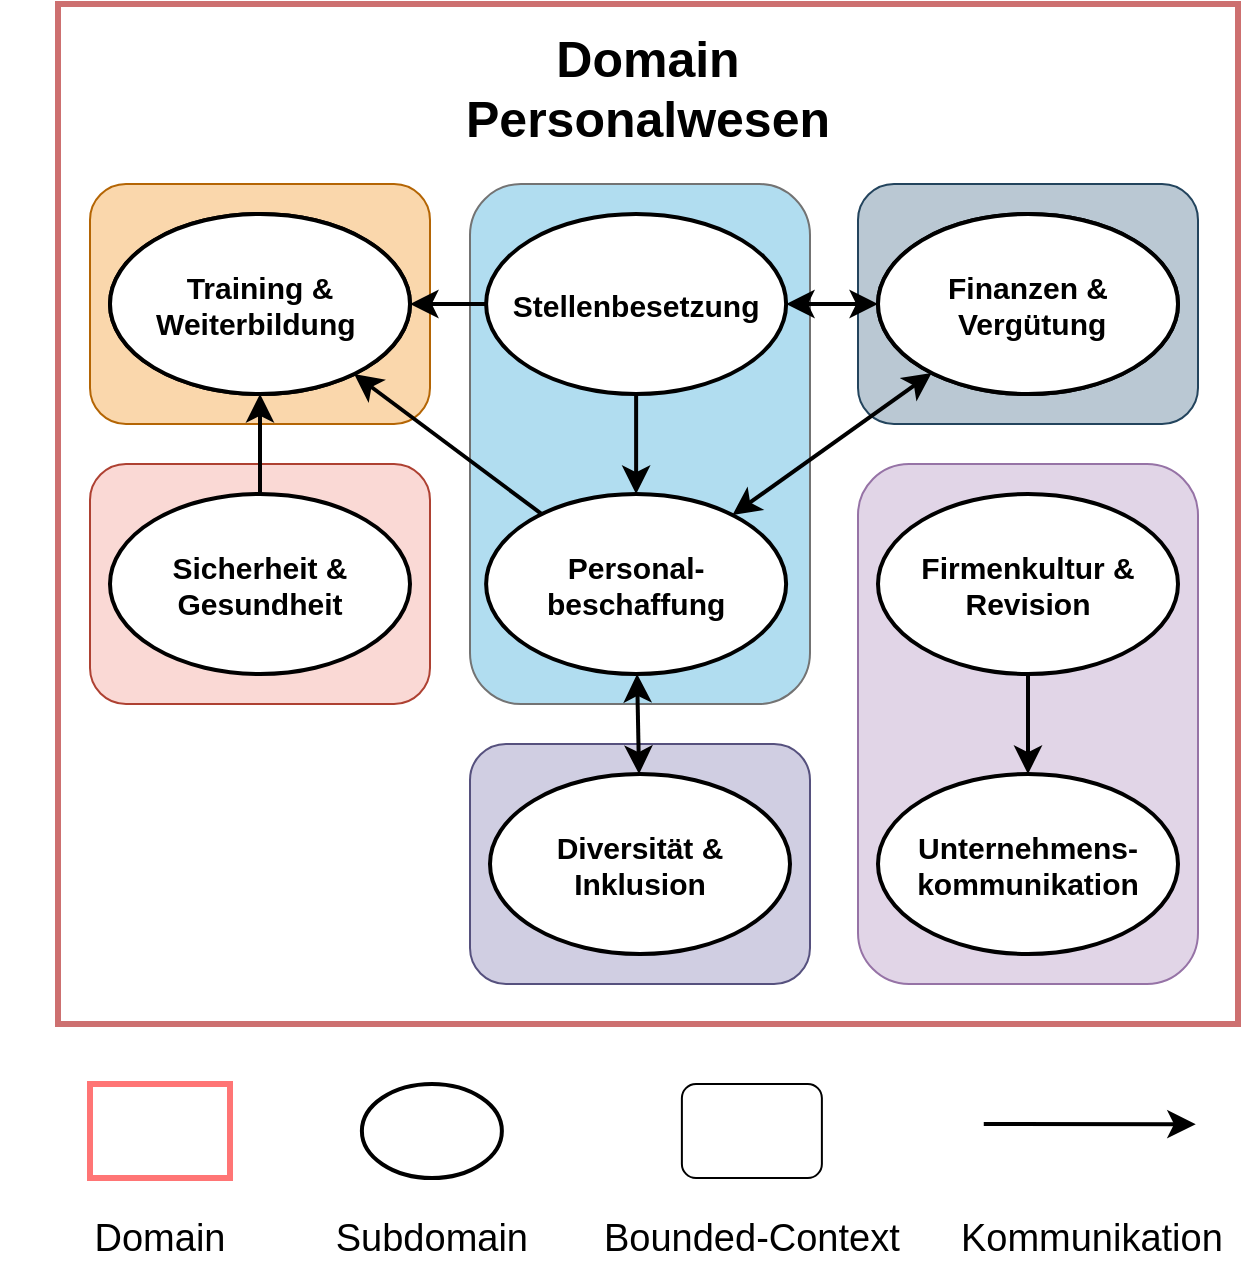 <mxfile version="15.7.3" type="device"><diagram id="em6OcpM634zjHCqO6JAe" name="Seite-1"><mxGraphModel dx="918" dy="1681" grid="1" gridSize="10" guides="1" tooltips="1" connect="1" arrows="1" fold="1" page="1" pageScale="1" pageWidth="1169" pageHeight="827" math="0" shadow="0"><root><mxCell id="0"/><mxCell id="1" parent="0"/><mxCell id="kK6dEHYtJTtSMkmpJkQH-8" value="" style="rounded=0;whiteSpace=wrap;html=1;fillColor=none;strokeColor=#B83434;strokeWidth=3;opacity=70;" parent="1" vertex="1"><mxGeometry x="270" y="-540" width="590" height="510" as="geometry"/></mxCell><mxCell id="kK6dEHYtJTtSMkmpJkQH-6" value="" style="rounded=1;strokeWidth=1;fillWeight=4;hachureGap=8;hachureAngle=45;fillColor=#e1d5e7;sketch=0;fontSize=25;strokeColor=#9673a6;shadow=0;glass=0;fillStyle=solid;" parent="1" vertex="1"><mxGeometry x="670" y="-310" width="170" height="260" as="geometry"/></mxCell><mxCell id="ENPaCI_oaSRyxTM-L0yz-32" value="" style="rounded=1;strokeWidth=1;fillWeight=4;hachureGap=8;hachureAngle=45;fillColor=#d0cee2;sketch=0;fontSize=25;strokeColor=#56517e;shadow=0;glass=0;fillStyle=solid;" parent="1" vertex="1"><mxGeometry x="476" y="-170" width="170" height="120" as="geometry"/></mxCell><mxCell id="ENPaCI_oaSRyxTM-L0yz-31" value="" style="rounded=1;strokeWidth=1;fillWeight=4;hachureGap=8;hachureAngle=45;fillColor=#bac8d3;sketch=0;fontSize=25;strokeColor=#23445d;shadow=0;glass=0;fillStyle=solid;" parent="1" vertex="1"><mxGeometry x="670" y="-450" width="170" height="120" as="geometry"/></mxCell><mxCell id="ENPaCI_oaSRyxTM-L0yz-30" value="" style="rounded=1;strokeWidth=1;fillWeight=4;hachureGap=8;hachureAngle=45;fillColor=#fad7ac;sketch=0;fontSize=25;strokeColor=#b46504;shadow=0;glass=0;fillStyle=solid;" parent="1" vertex="1"><mxGeometry x="286" y="-450" width="170" height="120" as="geometry"/></mxCell><mxCell id="ENPaCI_oaSRyxTM-L0yz-29" value="" style="rounded=1;strokeWidth=1;fillWeight=4;hachureGap=8;hachureAngle=45;fillColor=#fad9d5;sketch=0;fontSize=25;strokeColor=#ae4132;shadow=0;glass=0;fillStyle=solid;" parent="1" vertex="1"><mxGeometry x="286" y="-310" width="170" height="120" as="geometry"/></mxCell><mxCell id="ENPaCI_oaSRyxTM-L0yz-26" value="" style="rounded=1;strokeWidth=1;fillWeight=4;hachureGap=8;hachureAngle=45;fillColor=#b1ddf0;sketch=0;fontSize=25;strokeColor=#737373;shadow=0;glass=0;fillStyle=solid;" parent="1" vertex="1"><mxGeometry x="476" y="-450" width="170" height="260" as="geometry"/></mxCell><mxCell id="ENPaCI_oaSRyxTM-L0yz-1" value="Personal-&#10;beschaffung" style="ellipse;fontStyle=1;strokeWidth=2;fontSize=15;fontColor=#000000;fillColor=#FFFFFF;strokeColor=#000000;" parent="1" vertex="1"><mxGeometry x="484.06" y="-295" width="150" height="90" as="geometry"/></mxCell><mxCell id="ENPaCI_oaSRyxTM-L0yz-4" value="Stellenbesetzung" style="ellipse;fontStyle=1;strokeWidth=2;fontSize=15;fontColor=#000000;fillColor=#FFFFFF;strokeColor=#000000;" parent="1" vertex="1"><mxGeometry x="484.06" y="-435" width="150" height="90" as="geometry"/></mxCell><mxCell id="ENPaCI_oaSRyxTM-L0yz-5" value="Training &amp; &#10;Weiterbildung " style="ellipse;fontStyle=1;strokeWidth=2;" parent="1" vertex="1"><mxGeometry x="296" y="-435" width="150" height="90" as="geometry"/></mxCell><mxCell id="ENPaCI_oaSRyxTM-L0yz-6" value="Diversität &amp; &#10;Inklusion" style="ellipse;fontStyle=1;strokeWidth=2;strokeColor=#000000;fillColor=#FFFFFF;fontSize=15;" parent="1" vertex="1"><mxGeometry x="486" y="-155" width="150" height="90" as="geometry"/></mxCell><mxCell id="ENPaCI_oaSRyxTM-L0yz-7" value="Firmenkultur &amp; &#10;Revision" style="ellipse;fontStyle=1;strokeWidth=2;fillColor=#FFFFFF;strokeColor=#000000;fontSize=15;" parent="1" vertex="1"><mxGeometry x="680" y="-295" width="150" height="90" as="geometry"/></mxCell><mxCell id="ENPaCI_oaSRyxTM-L0yz-8" value="Sicherheit &amp; &#10;Gesundheit" style="ellipse;fontStyle=1;strokeWidth=2;strokeColor=#000000;fillColor=#FFFFFF;fontSize=15;" parent="1" vertex="1"><mxGeometry x="296" y="-295" width="150" height="90" as="geometry"/></mxCell><mxCell id="ENPaCI_oaSRyxTM-L0yz-9" value="Finanzen &amp;&#10; Vergütung" style="ellipse;fontStyle=1;strokeWidth=2;" parent="1" vertex="1"><mxGeometry x="680" y="-435" width="150" height="90" as="geometry"/></mxCell><mxCell id="ENPaCI_oaSRyxTM-L0yz-19" value="Unternehmens-&#10;kommunikation" style="ellipse;fontStyle=1;strokeWidth=2;strokeColor=#000000;fillColor=#FFFFFF;fontSize=15;" parent="1" vertex="1"><mxGeometry x="680" y="-155" width="150" height="90" as="geometry"/></mxCell><mxCell id="ENPaCI_oaSRyxTM-L0yz-11" value="" style="endArrow=classic;startArrow=classic;rounded=0;fontSize=25;strokeWidth=2;endSize=8;startSize=8;strokeColor=#000000;" parent="1" source="ENPaCI_oaSRyxTM-L0yz-6" target="ENPaCI_oaSRyxTM-L0yz-1" edge="1"><mxGeometry width="50" height="50" relative="1" as="geometry"><mxPoint x="226.5" y="463" as="sourcePoint"/><mxPoint x="276.5" y="413" as="targetPoint"/></mxGeometry></mxCell><mxCell id="ENPaCI_oaSRyxTM-L0yz-12" value="" style="endArrow=classic;startArrow=classic;rounded=0;fontSize=25;strokeWidth=2;endSize=8;startSize=8;strokeColor=#000000;" parent="1" source="ENPaCI_oaSRyxTM-L0yz-9" target="ENPaCI_oaSRyxTM-L0yz-1" edge="1"><mxGeometry width="50" height="50" relative="1" as="geometry"><mxPoint x="256.5" y="453" as="sourcePoint"/><mxPoint x="306.5" y="403" as="targetPoint"/></mxGeometry></mxCell><mxCell id="ENPaCI_oaSRyxTM-L0yz-13" value="" style="endArrow=classic;startArrow=classic;rounded=0;fontSize=25;strokeColor=#000000;strokeWidth=2;endSize=8;startSize=8;" parent="1" source="ENPaCI_oaSRyxTM-L0yz-9" target="ENPaCI_oaSRyxTM-L0yz-4" edge="1"><mxGeometry width="50" height="50" relative="1" as="geometry"><mxPoint x="286.5" y="453" as="sourcePoint"/><mxPoint x="336.5" y="403" as="targetPoint"/></mxGeometry></mxCell><mxCell id="ENPaCI_oaSRyxTM-L0yz-16" value="" style="endArrow=classic;rounded=0;fontSize=25;strokeWidth=2;endSize=8;startSize=8;strokeColor=#000000;" parent="1" source="ENPaCI_oaSRyxTM-L0yz-8" target="ENPaCI_oaSRyxTM-L0yz-5" edge="1"><mxGeometry width="50" height="50" relative="1" as="geometry"><mxPoint x="206.5" y="383" as="sourcePoint"/><mxPoint x="256.5" y="333" as="targetPoint"/></mxGeometry></mxCell><mxCell id="ENPaCI_oaSRyxTM-L0yz-17" value="" style="endArrow=classic;rounded=0;fontSize=25;strokeWidth=2;endSize=8;startSize=8;strokeColor=#000000;" parent="1" source="ENPaCI_oaSRyxTM-L0yz-4" target="ENPaCI_oaSRyxTM-L0yz-5" edge="1"><mxGeometry width="50" height="50" relative="1" as="geometry"><mxPoint x="306.5" y="683" as="sourcePoint"/><mxPoint x="356.5" y="633" as="targetPoint"/></mxGeometry></mxCell><mxCell id="ENPaCI_oaSRyxTM-L0yz-18" value="" style="endArrow=classic;rounded=0;fontSize=25;strokeWidth=2;endSize=8;startSize=8;strokeColor=#000000;" parent="1" source="ENPaCI_oaSRyxTM-L0yz-1" target="ENPaCI_oaSRyxTM-L0yz-5" edge="1"><mxGeometry width="50" height="50" relative="1" as="geometry"><mxPoint x="473.171" y="469.447" as="sourcePoint"/><mxPoint x="389.777" y="446.621" as="targetPoint"/></mxGeometry></mxCell><mxCell id="ENPaCI_oaSRyxTM-L0yz-24" value="" style="endArrow=classic;rounded=0;fontSize=25;strokeWidth=2;endSize=8;startSize=8;strokeColor=#000000;" parent="1" source="ENPaCI_oaSRyxTM-L0yz-7" target="ENPaCI_oaSRyxTM-L0yz-19" edge="1"><mxGeometry width="50" height="50" relative="1" as="geometry"><mxPoint x="852.37" y="324" as="sourcePoint"/><mxPoint x="902.37" y="274" as="targetPoint"/></mxGeometry></mxCell><mxCell id="ENPaCI_oaSRyxTM-L0yz-42" value="" style="fontSize=20;fillColor=none;strokeWidth=3;strokeColor=#FF7575;" parent="1" vertex="1"><mxGeometry x="286" width="70" height="47" as="geometry"/></mxCell><mxCell id="ENPaCI_oaSRyxTM-L0yz-43" value="Domain" style="text;strokeColor=none;fillColor=none;align=center;verticalAlign=middle;rounded=0;shadow=0;glass=0;sketch=1;fillStyle=solid;fontSize=19;" parent="1" vertex="1"><mxGeometry x="241" y="60" width="160" height="30" as="geometry"/></mxCell><mxCell id="ENPaCI_oaSRyxTM-L0yz-44" value="" style="ellipse;fontStyle=1;strokeWidth=2;fillColor=#FFFFFF;strokeColor=#000000;" parent="1" vertex="1"><mxGeometry x="421.94" width="70" height="47" as="geometry"/></mxCell><mxCell id="ENPaCI_oaSRyxTM-L0yz-45" value="Subdomain" style="text;strokeColor=none;fillColor=none;align=center;verticalAlign=middle;rounded=0;shadow=0;glass=0;sketch=1;fillStyle=solid;fontSize=19;" parent="1" vertex="1"><mxGeometry x="376.94" y="60" width="160" height="30" as="geometry"/></mxCell><mxCell id="ENPaCI_oaSRyxTM-L0yz-46" value="" style="rounded=1;strokeWidth=1;fillWeight=4;hachureGap=8;hachureAngle=45;sketch=0;fontSize=25;shadow=0;glass=0;fillStyle=solid;fillColor=#FFFFFF;strokeColor=#000000;" parent="1" vertex="1"><mxGeometry x="581.94" width="70" height="47" as="geometry"/></mxCell><mxCell id="ENPaCI_oaSRyxTM-L0yz-47" value="Bounded-Context" style="text;strokeColor=none;fillColor=none;align=center;verticalAlign=middle;rounded=0;shadow=0;glass=0;sketch=1;fillStyle=solid;fontSize=19;" parent="1" vertex="1"><mxGeometry x="536.94" y="60" width="160" height="30" as="geometry"/></mxCell><mxCell id="ENPaCI_oaSRyxTM-L0yz-48" value="" style="endArrow=classic;rounded=0;fontSize=25;strokeWidth=2;endSize=8;startSize=8;strokeColor=#000000;" parent="1" edge="1"><mxGeometry width="50" height="50" relative="1" as="geometry"><mxPoint x="732.88" y="20" as="sourcePoint"/><mxPoint x="838.88" y="20.07" as="targetPoint"/></mxGeometry></mxCell><mxCell id="ENPaCI_oaSRyxTM-L0yz-49" value="Kommunikation" style="text;strokeColor=none;fillColor=none;align=center;verticalAlign=middle;rounded=0;shadow=0;glass=0;sketch=1;fillStyle=solid;fontSize=19;" parent="1" vertex="1"><mxGeometry x="706.94" y="60" width="160" height="30" as="geometry"/></mxCell><mxCell id="wtYYHewbQNKqX6cWF8El-3" value="Finanzen &amp;&#10; Vergütung" style="ellipse;fontStyle=1;strokeWidth=2;strokeColor=#000000;fillColor=#FFFFFF;fontSize=15;" parent="1" vertex="1"><mxGeometry x="680" y="-435" width="150" height="90" as="geometry"/></mxCell><mxCell id="wtYYHewbQNKqX6cWF8El-5" value="Training &amp; &#10;Weiterbildung " style="ellipse;fontStyle=1;strokeWidth=2;strokeColor=#000000;fillColor=#FFFFFF;fontSize=15;" parent="1" vertex="1"><mxGeometry x="296" y="-435" width="150" height="90" as="geometry"/></mxCell><mxCell id="kK6dEHYtJTtSMkmpJkQH-1" value="Domain&#10;Personalwesen" style="text;strokeColor=none;fillColor=none;align=center;verticalAlign=middle;rounded=0;fontSize=25;fontStyle=1" parent="1" vertex="1"><mxGeometry x="460.5" y="-540" width="209" height="80" as="geometry"/></mxCell><mxCell id="pqtE5_C45aCR_WzxykWa-3" value="" style="endArrow=classic;rounded=0;fontSize=25;strokeWidth=2;endSize=8;startSize=8;strokeColor=#000000;" edge="1" parent="1" source="ENPaCI_oaSRyxTM-L0yz-4" target="ENPaCI_oaSRyxTM-L0yz-1"><mxGeometry width="50" height="50" relative="1" as="geometry"><mxPoint x="765" y="-195" as="sourcePoint"/><mxPoint x="765" y="-145" as="targetPoint"/></mxGeometry></mxCell></root></mxGraphModel></diagram></mxfile>